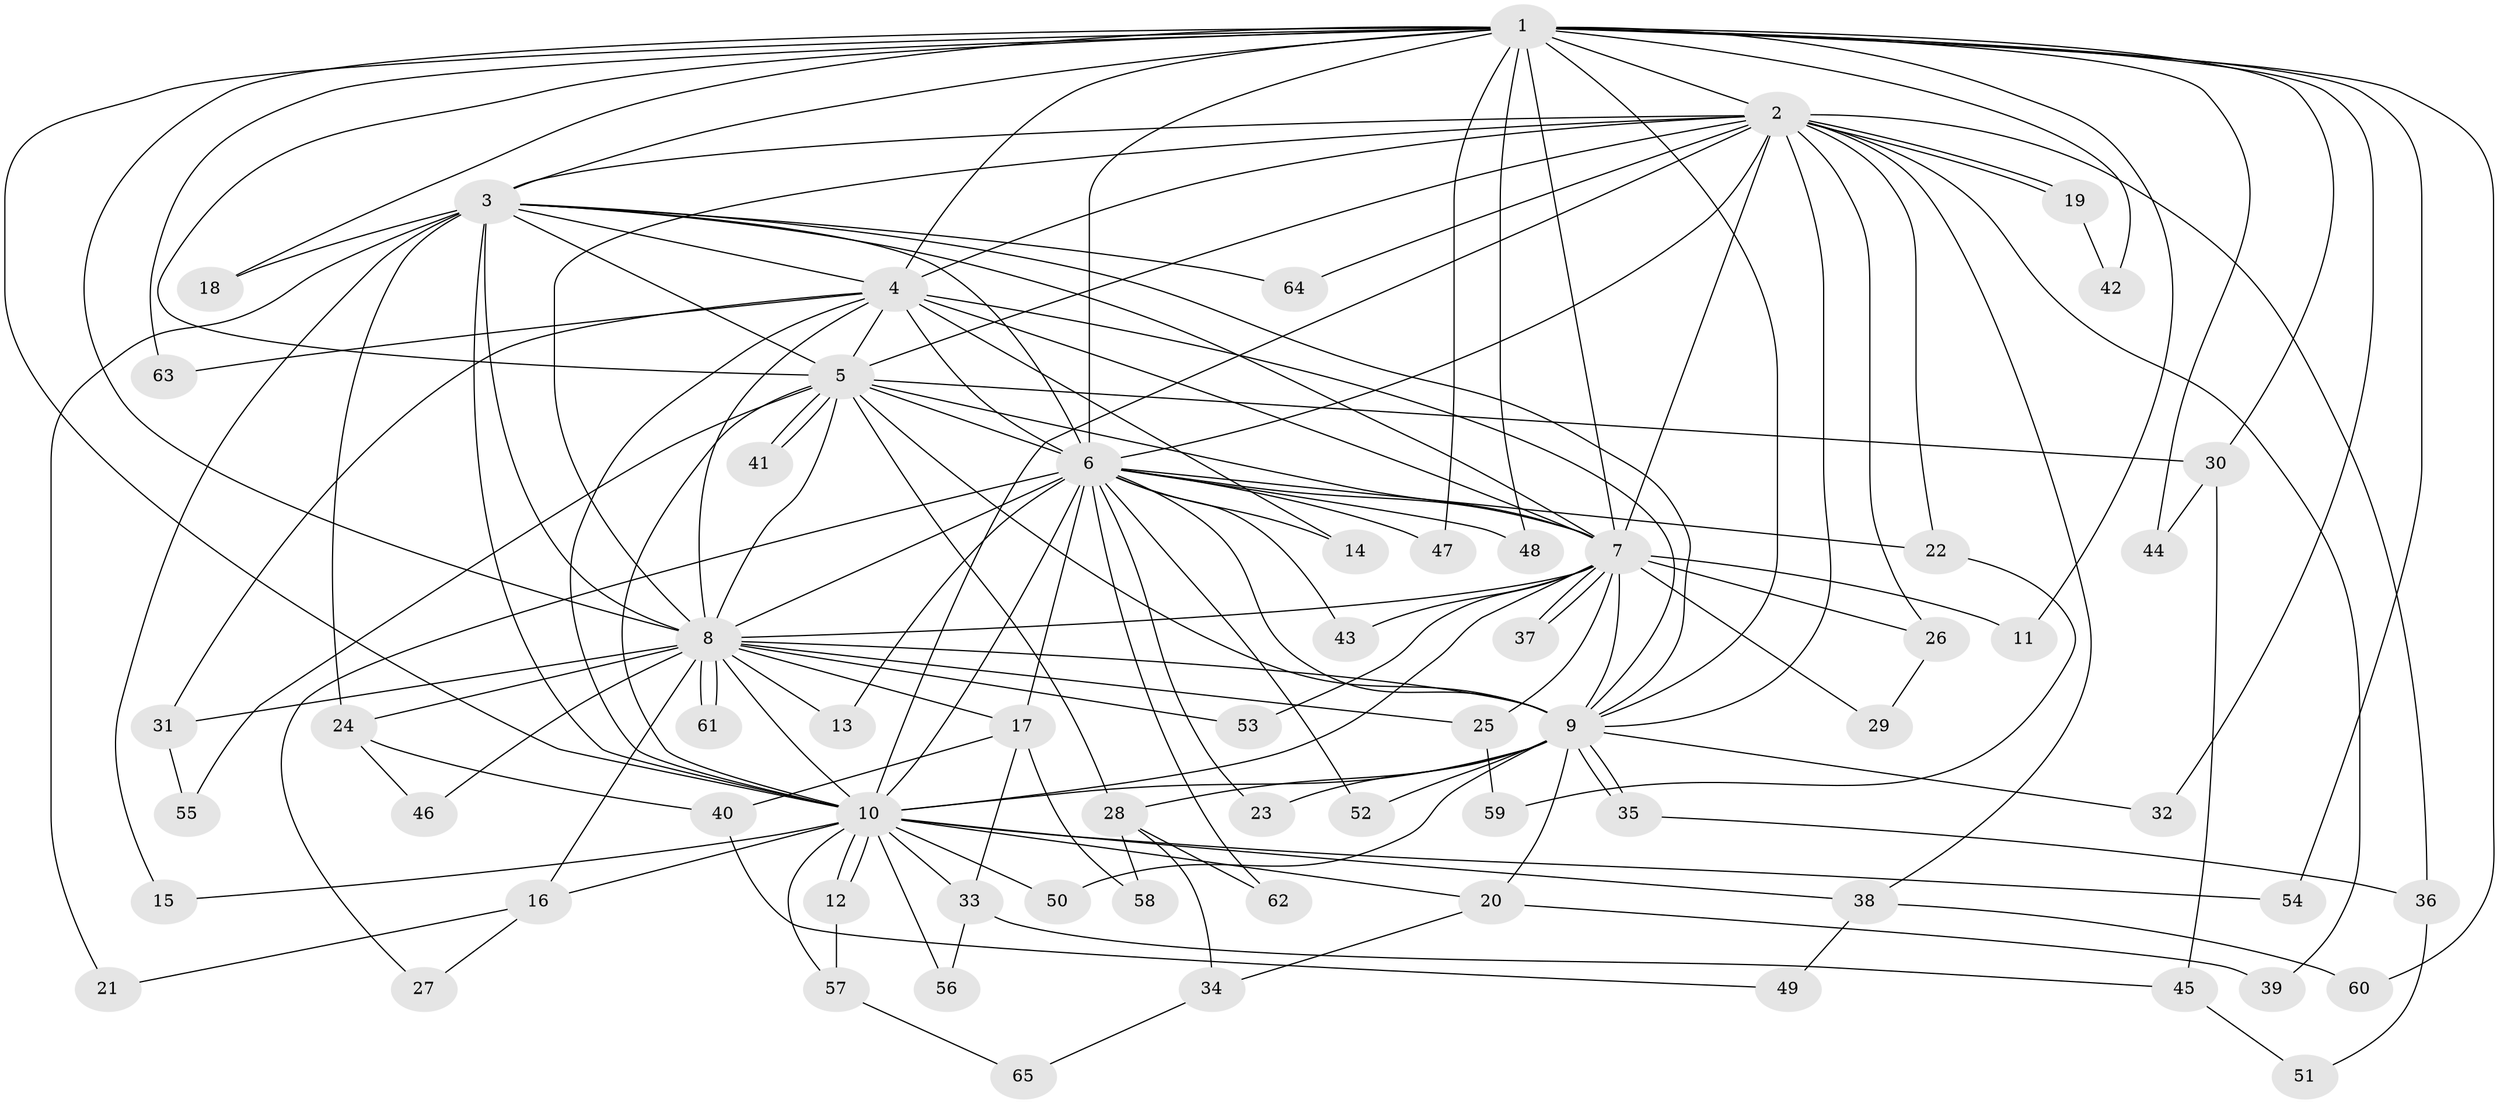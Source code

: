 // coarse degree distribution, {18: 0.02127659574468085, 14: 0.02127659574468085, 12: 0.02127659574468085, 17: 0.06382978723404255, 11: 0.02127659574468085, 15: 0.02127659574468085, 16: 0.02127659574468085, 2: 0.5319148936170213, 4: 0.06382978723404255, 7: 0.02127659574468085, 3: 0.1276595744680851, 6: 0.02127659574468085, 1: 0.02127659574468085, 5: 0.02127659574468085}
// Generated by graph-tools (version 1.1) at 2025/23/03/03/25 07:23:42]
// undirected, 65 vertices, 155 edges
graph export_dot {
graph [start="1"]
  node [color=gray90,style=filled];
  1;
  2;
  3;
  4;
  5;
  6;
  7;
  8;
  9;
  10;
  11;
  12;
  13;
  14;
  15;
  16;
  17;
  18;
  19;
  20;
  21;
  22;
  23;
  24;
  25;
  26;
  27;
  28;
  29;
  30;
  31;
  32;
  33;
  34;
  35;
  36;
  37;
  38;
  39;
  40;
  41;
  42;
  43;
  44;
  45;
  46;
  47;
  48;
  49;
  50;
  51;
  52;
  53;
  54;
  55;
  56;
  57;
  58;
  59;
  60;
  61;
  62;
  63;
  64;
  65;
  1 -- 2;
  1 -- 3;
  1 -- 4;
  1 -- 5;
  1 -- 6;
  1 -- 7;
  1 -- 8;
  1 -- 9;
  1 -- 10;
  1 -- 11;
  1 -- 18;
  1 -- 30;
  1 -- 32;
  1 -- 42;
  1 -- 44;
  1 -- 47;
  1 -- 48;
  1 -- 54;
  1 -- 60;
  1 -- 63;
  2 -- 3;
  2 -- 4;
  2 -- 5;
  2 -- 6;
  2 -- 7;
  2 -- 8;
  2 -- 9;
  2 -- 10;
  2 -- 19;
  2 -- 19;
  2 -- 22;
  2 -- 26;
  2 -- 36;
  2 -- 38;
  2 -- 39;
  2 -- 64;
  3 -- 4;
  3 -- 5;
  3 -- 6;
  3 -- 7;
  3 -- 8;
  3 -- 9;
  3 -- 10;
  3 -- 15;
  3 -- 18;
  3 -- 21;
  3 -- 24;
  3 -- 64;
  4 -- 5;
  4 -- 6;
  4 -- 7;
  4 -- 8;
  4 -- 9;
  4 -- 10;
  4 -- 14;
  4 -- 31;
  4 -- 63;
  5 -- 6;
  5 -- 7;
  5 -- 8;
  5 -- 9;
  5 -- 10;
  5 -- 28;
  5 -- 30;
  5 -- 41;
  5 -- 41;
  5 -- 55;
  6 -- 7;
  6 -- 8;
  6 -- 9;
  6 -- 10;
  6 -- 13;
  6 -- 14;
  6 -- 17;
  6 -- 22;
  6 -- 23;
  6 -- 27;
  6 -- 43;
  6 -- 47;
  6 -- 48;
  6 -- 52;
  6 -- 62;
  7 -- 8;
  7 -- 9;
  7 -- 10;
  7 -- 11;
  7 -- 25;
  7 -- 26;
  7 -- 29;
  7 -- 37;
  7 -- 37;
  7 -- 43;
  7 -- 53;
  8 -- 9;
  8 -- 10;
  8 -- 13;
  8 -- 16;
  8 -- 17;
  8 -- 24;
  8 -- 25;
  8 -- 31;
  8 -- 46;
  8 -- 53;
  8 -- 61;
  8 -- 61;
  9 -- 10;
  9 -- 20;
  9 -- 23;
  9 -- 28;
  9 -- 32;
  9 -- 35;
  9 -- 35;
  9 -- 50;
  9 -- 52;
  10 -- 12;
  10 -- 12;
  10 -- 15;
  10 -- 16;
  10 -- 20;
  10 -- 33;
  10 -- 38;
  10 -- 50;
  10 -- 54;
  10 -- 56;
  10 -- 57;
  12 -- 57;
  16 -- 21;
  16 -- 27;
  17 -- 33;
  17 -- 40;
  17 -- 58;
  19 -- 42;
  20 -- 34;
  20 -- 39;
  22 -- 59;
  24 -- 40;
  24 -- 46;
  25 -- 59;
  26 -- 29;
  28 -- 34;
  28 -- 58;
  28 -- 62;
  30 -- 44;
  30 -- 45;
  31 -- 55;
  33 -- 45;
  33 -- 56;
  34 -- 65;
  35 -- 36;
  36 -- 51;
  38 -- 49;
  38 -- 60;
  40 -- 49;
  45 -- 51;
  57 -- 65;
}
